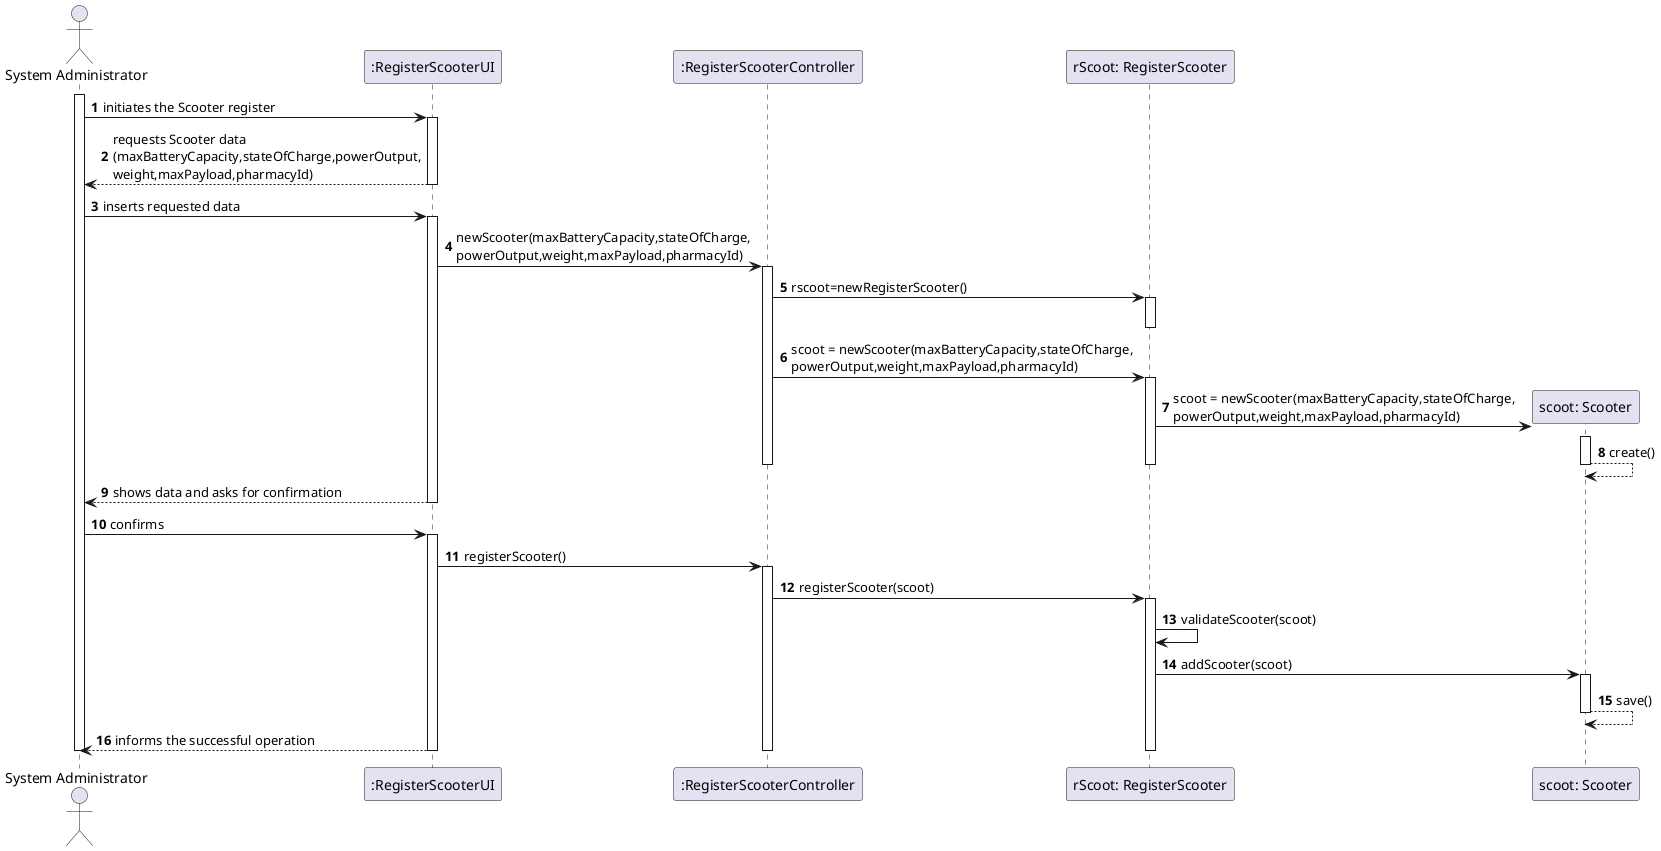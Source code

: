 @startuml
autonumber
'hide footbox
actor "System Administrator" as SADM

participant ":RegisterScooterUI" as UI
participant ":RegisterScooterController" as CTRL
participant "rScoot: RegisterScooter" as RSCOOT
participant "scoot: Scooter" as SCOOT



activate SADM

SADM -> UI : initiates the Scooter register
activate UI
UI --> SADM : requests Scooter data \n(maxBatteryCapacity,stateOfCharge,powerOutput,\nweight,maxPayload,pharmacyId)
deactivate UI

SADM -> UI : inserts requested data
activate UI
UI -> CTRL : newScooter(maxBatteryCapacity,stateOfCharge,\npowerOutput,weight,maxPayload,pharmacyId)
activate CTRL
CTRL -> RSCOOT : rscoot=newRegisterScooter()
activate RSCOOT
deactivate RSCOOT
CTRL -> RSCOOT : scoot = newScooter(maxBatteryCapacity,stateOfCharge,\npowerOutput,weight,maxPayload,pharmacyId)
activate RSCOOT
RSCOOT -> SCOOT** : scoot = newScooter(maxBatteryCapacity,stateOfCharge,\npowerOutput,weight,maxPayload,pharmacyId)
activate SCOOT
SCOOT --> SCOOT : create()
deactivate SCOOT
deactivate RSCOOT
deactivate CTRL
UI --> SADM : shows data and asks for confirmation
deactivate UI

SADM -> UI : confirms
activate UI
UI -> CTRL : registerScooter()
activate CTRL
CTRL -> RSCOOT : registerScooter(scoot)
activate RSCOOT
RSCOOT -> RSCOOT : validateScooter(scoot)
RSCOOT -> SCOOT : addScooter(scoot)
activate SCOOT
SCOOT --> SCOOT : save()
deactivate SCOOT

UI --> SADM : informs the successful operation
deactivate RSCOOT
deactivate CTRL
deactivate UI
deactivate SADM

@enduml

